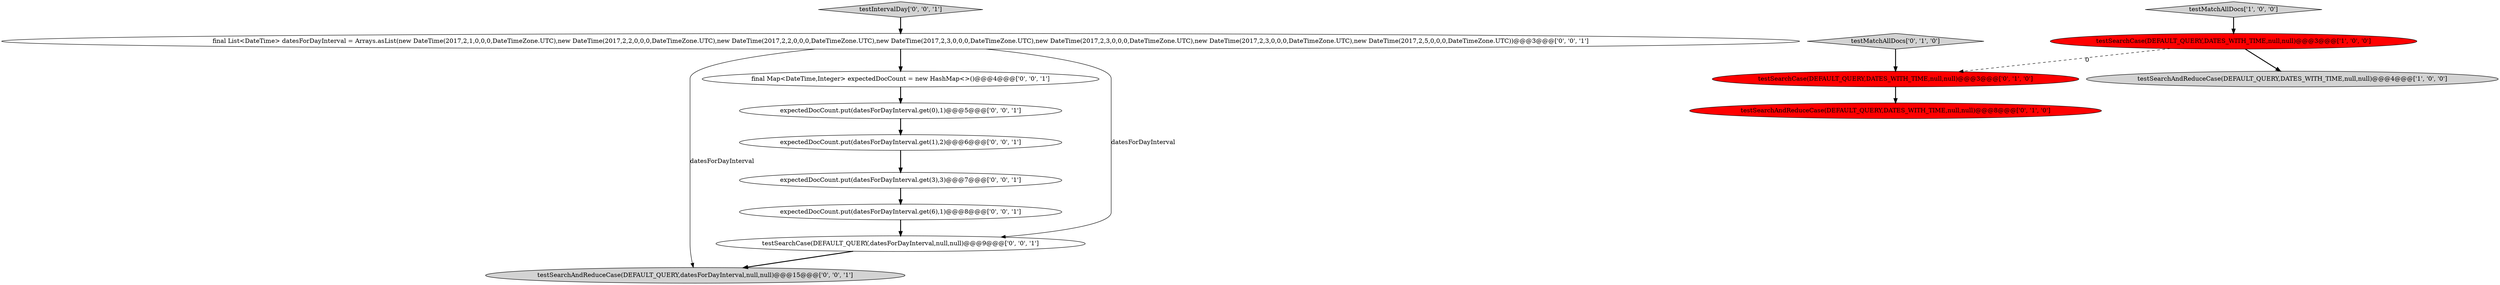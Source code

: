 digraph {
6 [style = filled, label = "expectedDocCount.put(datesForDayInterval.get(3),3)@@@7@@@['0', '0', '1']", fillcolor = white, shape = ellipse image = "AAA0AAABBB3BBB"];
10 [style = filled, label = "testSearchAndReduceCase(DEFAULT_QUERY,datesForDayInterval,null,null)@@@15@@@['0', '0', '1']", fillcolor = lightgray, shape = ellipse image = "AAA0AAABBB3BBB"];
12 [style = filled, label = "final Map<DateTime,Integer> expectedDocCount = new HashMap<>()@@@4@@@['0', '0', '1']", fillcolor = white, shape = ellipse image = "AAA0AAABBB3BBB"];
8 [style = filled, label = "expectedDocCount.put(datesForDayInterval.get(1),2)@@@6@@@['0', '0', '1']", fillcolor = white, shape = ellipse image = "AAA0AAABBB3BBB"];
4 [style = filled, label = "testSearchCase(DEFAULT_QUERY,DATES_WITH_TIME,null,null)@@@3@@@['0', '1', '0']", fillcolor = red, shape = ellipse image = "AAA1AAABBB2BBB"];
7 [style = filled, label = "testSearchCase(DEFAULT_QUERY,datesForDayInterval,null,null)@@@9@@@['0', '0', '1']", fillcolor = white, shape = ellipse image = "AAA0AAABBB3BBB"];
14 [style = filled, label = "testIntervalDay['0', '0', '1']", fillcolor = lightgray, shape = diamond image = "AAA0AAABBB3BBB"];
3 [style = filled, label = "testMatchAllDocs['0', '1', '0']", fillcolor = lightgray, shape = diamond image = "AAA0AAABBB2BBB"];
2 [style = filled, label = "testMatchAllDocs['1', '0', '0']", fillcolor = lightgray, shape = diamond image = "AAA0AAABBB1BBB"];
11 [style = filled, label = "final List<DateTime> datesForDayInterval = Arrays.asList(new DateTime(2017,2,1,0,0,0,DateTimeZone.UTC),new DateTime(2017,2,2,0,0,0,DateTimeZone.UTC),new DateTime(2017,2,2,0,0,0,DateTimeZone.UTC),new DateTime(2017,2,3,0,0,0,DateTimeZone.UTC),new DateTime(2017,2,3,0,0,0,DateTimeZone.UTC),new DateTime(2017,2,3,0,0,0,DateTimeZone.UTC),new DateTime(2017,2,5,0,0,0,DateTimeZone.UTC))@@@3@@@['0', '0', '1']", fillcolor = white, shape = ellipse image = "AAA0AAABBB3BBB"];
13 [style = filled, label = "expectedDocCount.put(datesForDayInterval.get(0),1)@@@5@@@['0', '0', '1']", fillcolor = white, shape = ellipse image = "AAA0AAABBB3BBB"];
1 [style = filled, label = "testSearchAndReduceCase(DEFAULT_QUERY,DATES_WITH_TIME,null,null)@@@4@@@['1', '0', '0']", fillcolor = lightgray, shape = ellipse image = "AAA0AAABBB1BBB"];
5 [style = filled, label = "testSearchAndReduceCase(DEFAULT_QUERY,DATES_WITH_TIME,null,null)@@@8@@@['0', '1', '0']", fillcolor = red, shape = ellipse image = "AAA1AAABBB2BBB"];
9 [style = filled, label = "expectedDocCount.put(datesForDayInterval.get(6),1)@@@8@@@['0', '0', '1']", fillcolor = white, shape = ellipse image = "AAA0AAABBB3BBB"];
0 [style = filled, label = "testSearchCase(DEFAULT_QUERY,DATES_WITH_TIME,null,null)@@@3@@@['1', '0', '0']", fillcolor = red, shape = ellipse image = "AAA1AAABBB1BBB"];
12->13 [style = bold, label=""];
2->0 [style = bold, label=""];
11->12 [style = bold, label=""];
8->6 [style = bold, label=""];
0->4 [style = dashed, label="0"];
13->8 [style = bold, label=""];
6->9 [style = bold, label=""];
11->7 [style = solid, label="datesForDayInterval"];
9->7 [style = bold, label=""];
7->10 [style = bold, label=""];
4->5 [style = bold, label=""];
0->1 [style = bold, label=""];
3->4 [style = bold, label=""];
14->11 [style = bold, label=""];
11->10 [style = solid, label="datesForDayInterval"];
}
